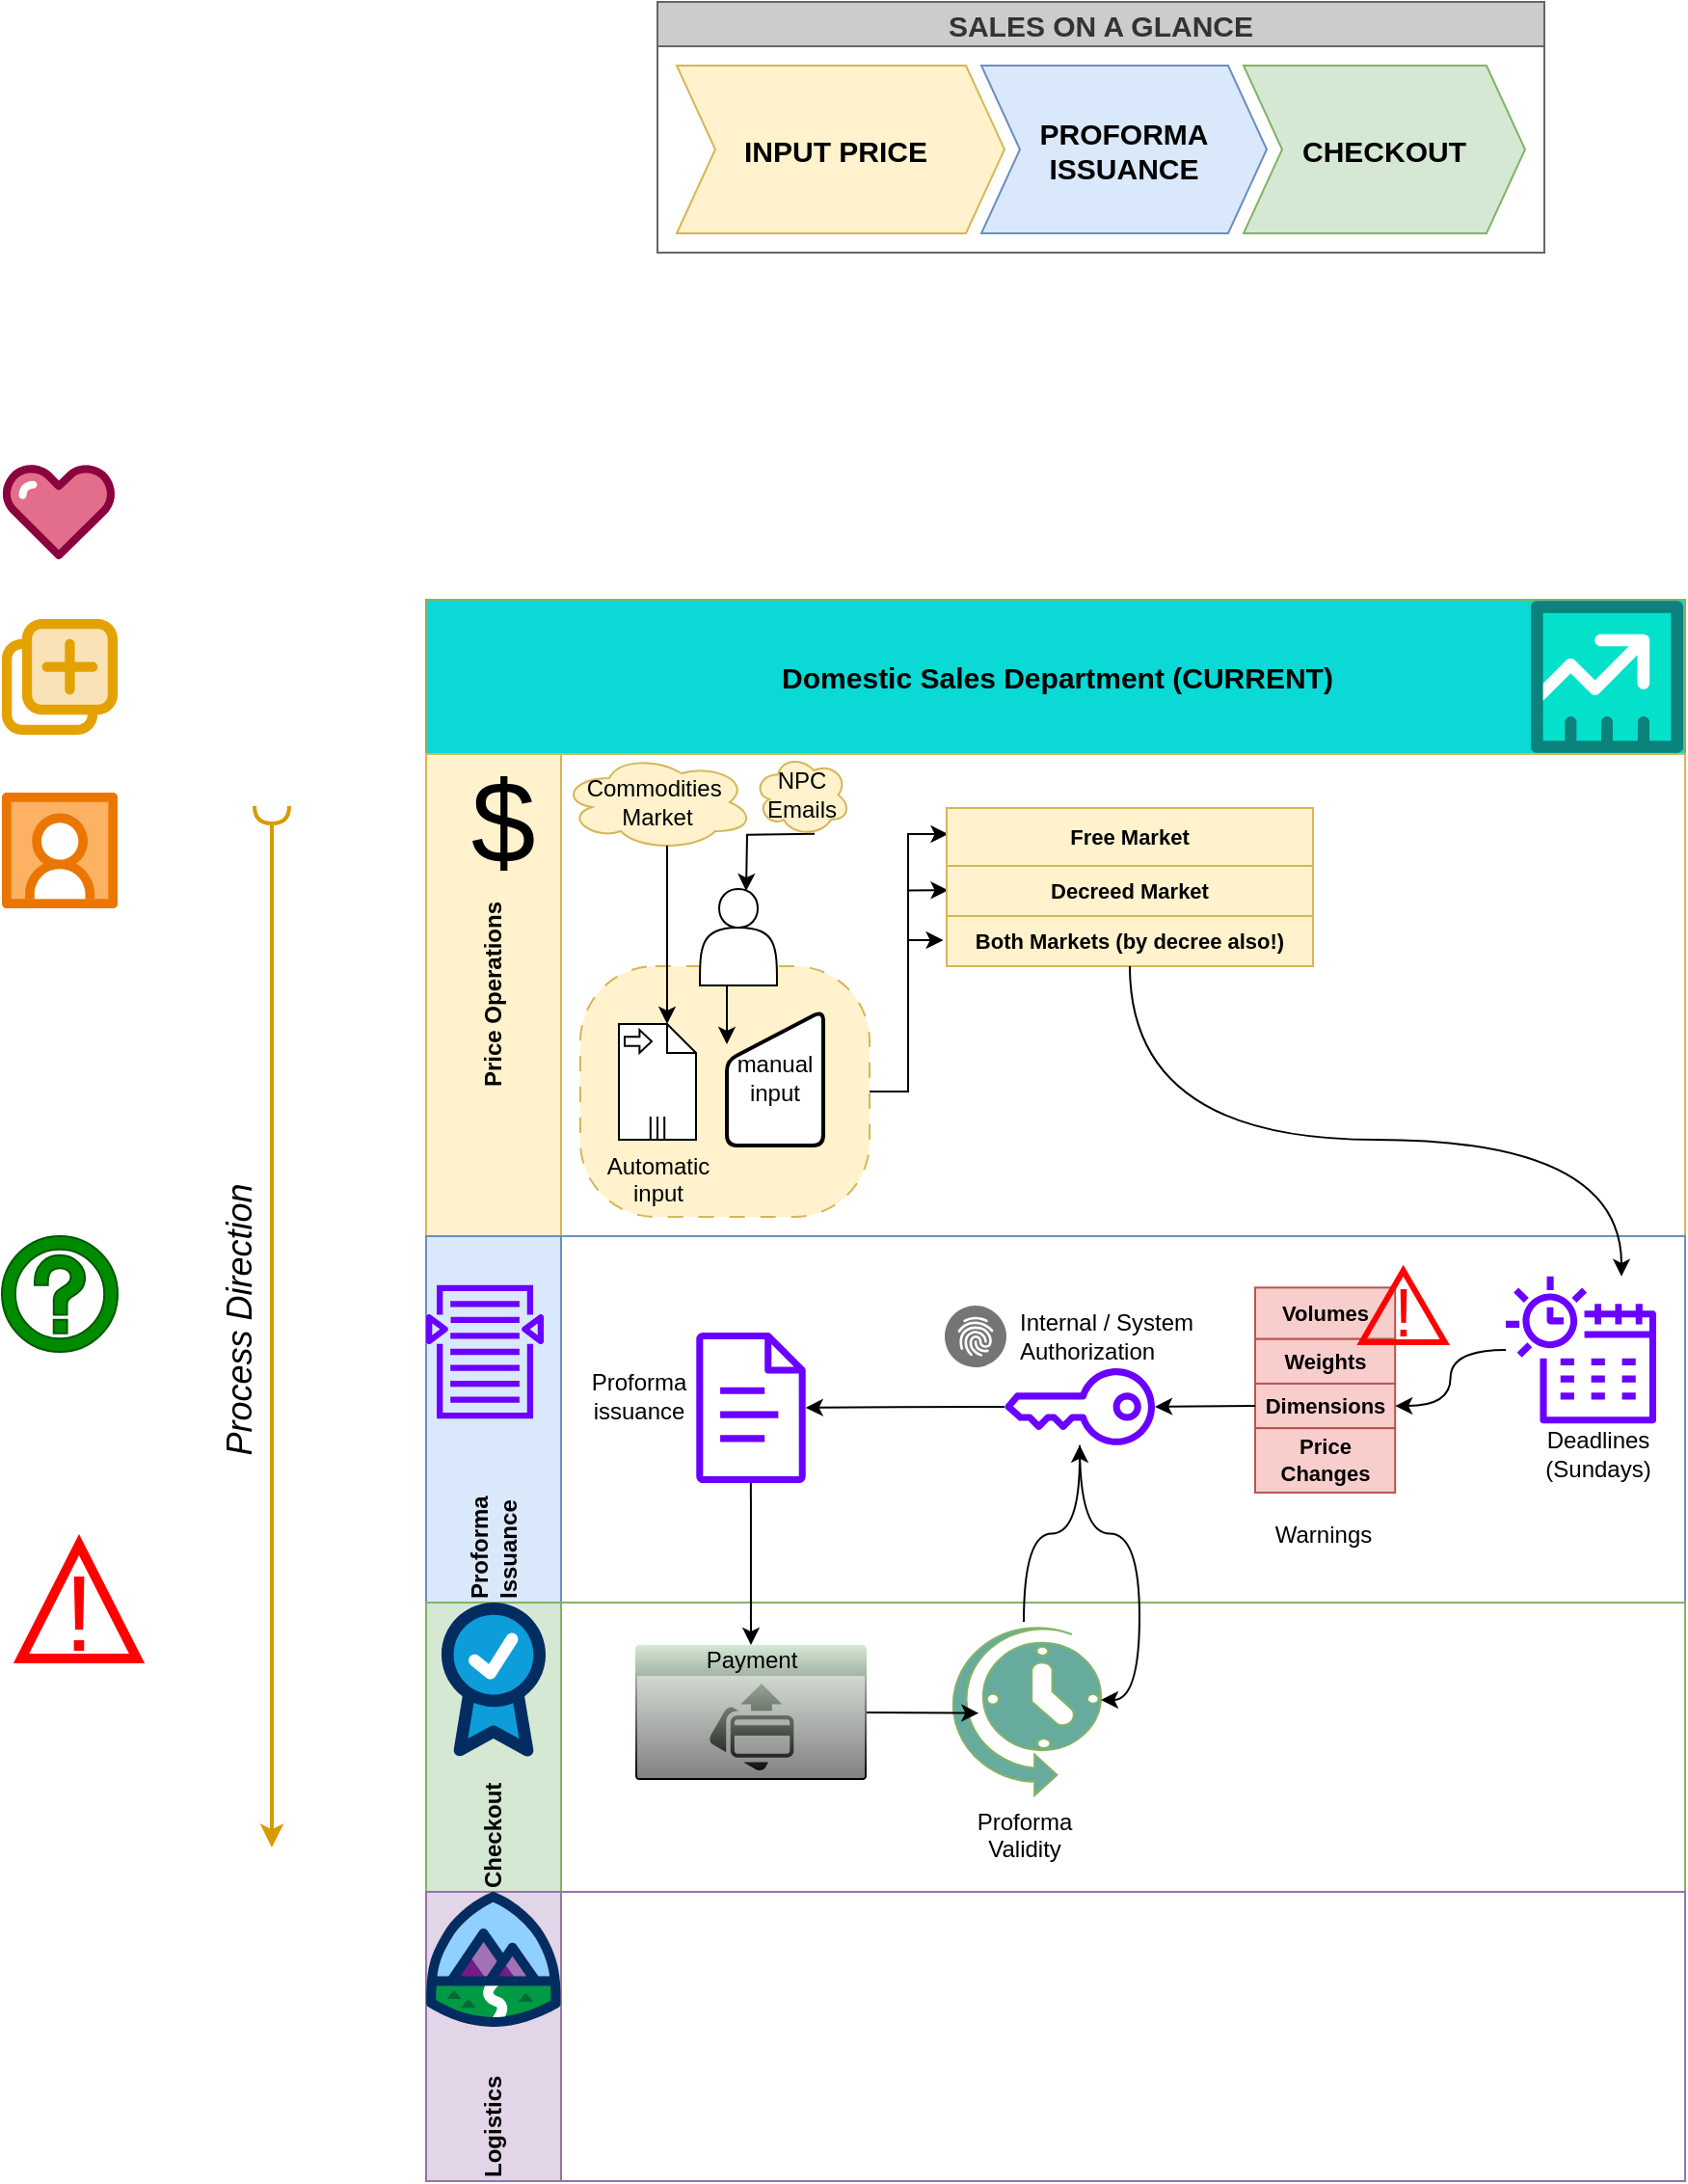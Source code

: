 <mxfile version="24.6.4" type="github">
  <diagram name="Page-1" id="c7488fd3-1785-93aa-aadb-54a6760d102a">
    <mxGraphModel dx="1195" dy="951" grid="1" gridSize="10" guides="1" tooltips="1" connect="1" arrows="1" fold="1" page="0" pageScale="1" pageWidth="1100" pageHeight="850" background="none" math="0" shadow="0">
      <root>
        <mxCell id="0" />
        <mxCell id="1" parent="0" />
        <mxCell id="2b4e8129b02d487f-1" value="Domestic Sales Department (CURRENT)" style="swimlane;html=1;childLayout=stackLayout;horizontal=1;startSize=80;horizontalStack=0;rounded=0;shadow=0;labelBackgroundColor=none;strokeWidth=1;fontFamily=Helvetica;fontSize=15;align=center;fillColor=#0BD9D5;strokeColor=#82b366;" parent="1" vertex="1">
          <mxGeometry x="200" y="110" width="653" height="820" as="geometry" />
        </mxCell>
        <mxCell id="2b4e8129b02d487f-2" value="Price Operations" style="swimlane;html=1;startSize=70;horizontal=0;fillColor=#fff2cc;strokeColor=#d6b656;swimlaneFillColor=none;glass=0;rounded=0;shadow=0;" parent="2b4e8129b02d487f-1" vertex="1">
          <mxGeometry y="80" width="653" height="250" as="geometry" />
        </mxCell>
        <mxCell id="qrnM_26eQoAFYajClJYY-69" value="" style="rounded=1;whiteSpace=wrap;html=1;dashed=1;dashPattern=8 8;fillColor=#fff2cc;strokeColor=#d6b656;arcSize=30;" vertex="1" parent="2b4e8129b02d487f-2">
          <mxGeometry x="80" y="110" width="150" height="130" as="geometry" />
        </mxCell>
        <mxCell id="qrnM_26eQoAFYajClJYY-13" value="Commodities&amp;nbsp;&lt;div&gt;Market&lt;/div&gt;" style="ellipse;shape=cloud;whiteSpace=wrap;html=1;align=center;fillColor=#fff2cc;strokeColor=#d6b656;" vertex="1" parent="2b4e8129b02d487f-2">
          <mxGeometry x="70" width="100" height="50" as="geometry" />
        </mxCell>
        <mxCell id="qrnM_26eQoAFYajClJYY-71" style="edgeStyle=orthogonalEdgeStyle;rounded=0;orthogonalLoop=1;jettySize=auto;html=1;exitX=0.5;exitY=1;exitDx=0;exitDy=0;entryX=0;entryY=0.25;entryDx=0;entryDy=0;" edge="1" parent="2b4e8129b02d487f-2" source="qrnM_26eQoAFYajClJYY-14" target="qrnM_26eQoAFYajClJYY-26">
          <mxGeometry relative="1" as="geometry" />
        </mxCell>
        <mxCell id="qrnM_26eQoAFYajClJYY-14" value="" style="shape=actor;whiteSpace=wrap;html=1;" vertex="1" parent="2b4e8129b02d487f-2">
          <mxGeometry x="142" y="70" width="40" height="50" as="geometry" />
        </mxCell>
        <mxCell id="qrnM_26eQoAFYajClJYY-24" style="edgeStyle=orthogonalEdgeStyle;rounded=0;orthogonalLoop=1;jettySize=auto;html=1;exitX=0.55;exitY=0.95;exitDx=0;exitDy=0;exitPerimeter=0;entryX=0.5;entryY=0;entryDx=0;entryDy=0;" edge="1" parent="2b4e8129b02d487f-2">
          <mxGeometry relative="1" as="geometry">
            <mxPoint x="201.5" y="41.375" as="sourcePoint" />
            <mxPoint x="166" y="71" as="targetPoint" />
          </mxGeometry>
        </mxCell>
        <mxCell id="qrnM_26eQoAFYajClJYY-15" value="&lt;div&gt;NPC&lt;/div&gt;&lt;div&gt;Emails&lt;/div&gt;" style="ellipse;shape=cloud;whiteSpace=wrap;html=1;align=center;fillColor=#fff2cc;strokeColor=#d6b656;" vertex="1" parent="2b4e8129b02d487f-2">
          <mxGeometry x="170" width="50" height="42.5" as="geometry" />
        </mxCell>
        <mxCell id="qrnM_26eQoAFYajClJYY-25" value="Automatic&lt;div&gt;input&lt;/div&gt;" style="shape=mxgraph.bpmn.data;labelPosition=center;verticalLabelPosition=bottom;align=center;verticalAlign=top;size=15;html=1;bpmnTransferType=input;isCollection=1;" vertex="1" parent="2b4e8129b02d487f-2">
          <mxGeometry x="100" y="140" width="40" height="60" as="geometry" />
        </mxCell>
        <mxCell id="qrnM_26eQoAFYajClJYY-26" value="manual&lt;div&gt;input&lt;/div&gt;" style="html=1;strokeWidth=2;shape=manualInput;whiteSpace=wrap;rounded=1;size=26;arcSize=11;" vertex="1" parent="2b4e8129b02d487f-2">
          <mxGeometry x="156" y="133" width="50" height="70" as="geometry" />
        </mxCell>
        <mxCell id="qrnM_26eQoAFYajClJYY-27" style="edgeStyle=orthogonalEdgeStyle;rounded=0;orthogonalLoop=1;jettySize=auto;html=1;exitX=0.55;exitY=0.95;exitDx=0;exitDy=0;exitPerimeter=0;entryX=0;entryY=0;entryDx=25;entryDy=0;entryPerimeter=0;" edge="1" parent="2b4e8129b02d487f-2" source="qrnM_26eQoAFYajClJYY-13" target="qrnM_26eQoAFYajClJYY-25">
          <mxGeometry relative="1" as="geometry" />
        </mxCell>
        <mxCell id="qrnM_26eQoAFYajClJYY-67" value="$" style="text;html=1;align=center;verticalAlign=middle;whiteSpace=wrap;rounded=0;fontSize=60;" vertex="1" parent="2b4e8129b02d487f-2">
          <mxGeometry x="10" y="20" width="60" height="30" as="geometry" />
        </mxCell>
        <mxCell id="qrnM_26eQoAFYajClJYY-84" value="" style="group;fillColor=#fff2cc;strokeColor=#d6b656;container=0;" vertex="1" connectable="0" parent="2b4e8129b02d487f-2">
          <mxGeometry x="270" y="28" width="190" height="82" as="geometry" />
        </mxCell>
        <mxCell id="qrnM_26eQoAFYajClJYY-85" style="edgeStyle=orthogonalEdgeStyle;rounded=0;orthogonalLoop=1;jettySize=auto;html=1;exitX=1;exitY=0.5;exitDx=0;exitDy=0;entryX=0.004;entryY=0.45;entryDx=0;entryDy=0;entryPerimeter=0;" edge="1" parent="2b4e8129b02d487f-2" source="qrnM_26eQoAFYajClJYY-69" target="qrnM_26eQoAFYajClJYY-81">
          <mxGeometry relative="1" as="geometry" />
        </mxCell>
        <mxCell id="qrnM_26eQoAFYajClJYY-86" style="edgeStyle=orthogonalEdgeStyle;rounded=0;orthogonalLoop=1;jettySize=auto;html=1;exitX=1;exitY=0.5;exitDx=0;exitDy=0;entryX=0.004;entryY=0.487;entryDx=0;entryDy=0;entryPerimeter=0;" edge="1" parent="2b4e8129b02d487f-2" source="qrnM_26eQoAFYajClJYY-69" target="qrnM_26eQoAFYajClJYY-82">
          <mxGeometry relative="1" as="geometry" />
        </mxCell>
        <mxCell id="qrnM_26eQoAFYajClJYY-87" style="edgeStyle=orthogonalEdgeStyle;rounded=0;orthogonalLoop=1;jettySize=auto;html=1;exitX=1;exitY=0.5;exitDx=0;exitDy=0;entryX=-0.009;entryY=0.481;entryDx=0;entryDy=0;entryPerimeter=0;" edge="1" parent="2b4e8129b02d487f-2" source="qrnM_26eQoAFYajClJYY-69" target="qrnM_26eQoAFYajClJYY-83">
          <mxGeometry relative="1" as="geometry" />
        </mxCell>
        <mxCell id="qrnM_26eQoAFYajClJYY-81" value="Free Market" style="strokeColor=inherit;fillColor=inherit;gradientColor=inherit;strokeWidth=1;shadow=0;dashed=0;align=center;html=1;shape=mxgraph.mockup.containers.rrect;rSize=0;fontSize=11;fontColor=#000000;fontStyle=1;resizeWidth=1;whiteSpace=wrap;" vertex="1" parent="2b4e8129b02d487f-2">
          <mxGeometry x="270" y="28" width="190" height="30" as="geometry" />
        </mxCell>
        <mxCell id="qrnM_26eQoAFYajClJYY-82" value="Decreed Market" style="strokeColor=inherit;fillColor=inherit;gradientColor=inherit;strokeWidth=1;shadow=0;dashed=0;align=center;html=1;shape=mxgraph.mockup.containers.rrect;rSize=0;fontSize=11;fontColor=#000000;fontStyle=1;resizeWidth=1;whiteSpace=wrap;" vertex="1" parent="2b4e8129b02d487f-2">
          <mxGeometry x="270" y="58" width="190" height="26" as="geometry" />
        </mxCell>
        <mxCell id="qrnM_26eQoAFYajClJYY-83" value="Both Markets (by decree also!)" style="strokeColor=inherit;fillColor=inherit;gradientColor=inherit;strokeWidth=1;shadow=0;dashed=0;align=center;html=1;shape=mxgraph.mockup.containers.rrect;rSize=0;fontSize=11;fontColor=#000000;fontStyle=1;resizeWidth=1;whiteSpace=wrap;" vertex="1" parent="2b4e8129b02d487f-2">
          <mxGeometry x="270" y="84" width="190" height="26" as="geometry" />
        </mxCell>
        <mxCell id="2b4e8129b02d487f-3" value="Proforma&amp;nbsp;&lt;div&gt;Issuance&lt;/div&gt;" style="swimlane;html=1;startSize=70;horizontal=0;fillColor=#dae8fc;strokeColor=#6c8ebf;align=left;" parent="2b4e8129b02d487f-1" vertex="1">
          <mxGeometry y="330" width="653" height="190" as="geometry" />
        </mxCell>
        <mxCell id="qrnM_26eQoAFYajClJYY-46" value="" style="sketch=0;outlineConnect=0;fontColor=#ffffff;fillColor=#6a00ff;strokeColor=#3700CC;dashed=0;verticalLabelPosition=bottom;verticalAlign=top;align=center;html=1;fontSize=12;fontStyle=0;aspect=fixed;pointerEvents=1;shape=mxgraph.aws4.search_documents;" vertex="1" parent="2b4e8129b02d487f-3">
          <mxGeometry y="25" width="61.03" height="70" as="geometry" />
        </mxCell>
        <mxCell id="qrnM_26eQoAFYajClJYY-47" value="" style="sketch=0;outlineConnect=0;fillColor=#6a00ff;strokeColor=#3700CC;dashed=0;verticalLabelPosition=bottom;verticalAlign=top;align=center;html=1;fontSize=12;fontStyle=0;aspect=fixed;pointerEvents=1;shape=mxgraph.aws4.document;fontColor=#ffffff;" vertex="1" parent="2b4e8129b02d487f-3">
          <mxGeometry x="140" y="50" width="57" height="78" as="geometry" />
        </mxCell>
        <mxCell id="qrnM_26eQoAFYajClJYY-103" value="" style="group" vertex="1" connectable="0" parent="2b4e8129b02d487f-3">
          <mxGeometry x="560" y="20" width="78" height="108" as="geometry" />
        </mxCell>
        <mxCell id="qrnM_26eQoAFYajClJYY-32" value="" style="sketch=0;outlineConnect=0;fillColor=#6a00ff;strokeColor=#3700CC;dashed=0;verticalLabelPosition=bottom;verticalAlign=top;align=center;html=1;fontSize=12;fontStyle=0;aspect=fixed;pointerEvents=1;shape=mxgraph.aws4.eventbridge_scheduler;fontFamily=Helvetica;fontColor=#ffffff;" vertex="1" parent="qrnM_26eQoAFYajClJYY-103">
          <mxGeometry width="78" height="78" as="geometry" />
        </mxCell>
        <mxCell id="qrnM_26eQoAFYajClJYY-34" value="Deadlines (Sundays)" style="text;html=1;align=center;verticalAlign=middle;whiteSpace=wrap;rounded=0;" vertex="1" parent="qrnM_26eQoAFYajClJYY-103">
          <mxGeometry x="18" y="78" width="60" height="30" as="geometry" />
        </mxCell>
        <mxCell id="qrnM_26eQoAFYajClJYY-104" value="" style="group" vertex="1" connectable="0" parent="2b4e8129b02d487f-3">
          <mxGeometry x="440" y="18" width="110" height="123.38" as="geometry" />
        </mxCell>
        <mxCell id="qrnM_26eQoAFYajClJYY-89" value="Volumes" style="strokeColor=#b85450;fillColor=#f8cecc;strokeWidth=1;shadow=0;dashed=0;align=center;html=1;shape=mxgraph.mockup.containers.rrect;rSize=0;fontSize=11;fontStyle=1;resizeWidth=1;whiteSpace=wrap;" vertex="1" parent="qrnM_26eQoAFYajClJYY-104">
          <mxGeometry x="-10" y="8.67" width="72.6" height="26.68" as="geometry" />
        </mxCell>
        <mxCell id="qrnM_26eQoAFYajClJYY-90" value="Weights" style="strokeColor=#b85450;fillColor=#f8cecc;strokeWidth=1;shadow=0;dashed=0;align=center;html=1;shape=mxgraph.mockup.containers.rrect;rSize=0;fontSize=11;fontStyle=1;resizeWidth=1;whiteSpace=wrap;" vertex="1" parent="qrnM_26eQoAFYajClJYY-104">
          <mxGeometry x="-10" y="35.35" width="72.6" height="23.12" as="geometry" />
        </mxCell>
        <mxCell id="qrnM_26eQoAFYajClJYY-91" value="Dimensions" style="strokeColor=#b85450;fillColor=#f8cecc;strokeWidth=1;shadow=0;dashed=0;align=center;html=1;shape=mxgraph.mockup.containers.rrect;rSize=0;fontSize=11;fontStyle=1;resizeWidth=1;whiteSpace=wrap;" vertex="1" parent="qrnM_26eQoAFYajClJYY-104">
          <mxGeometry x="-10" y="58.47" width="72.6" height="23.12" as="geometry" />
        </mxCell>
        <mxCell id="qrnM_26eQoAFYajClJYY-97" value="" style="group;fillColor=none;" vertex="1" connectable="0" parent="qrnM_26eQoAFYajClJYY-104">
          <mxGeometry x="40.001" width="53.659" height="36.903" as="geometry" />
        </mxCell>
        <mxCell id="qrnM_26eQoAFYajClJYY-93" value="" style="triangle;whiteSpace=wrap;html=1;rotation=-90;strokeWidth=3;movable=1;resizable=1;rotatable=1;deletable=1;editable=1;locked=0;connectable=1;fillColor=none;fontColor=#ffffff;strokeColor=#FF0000;fontSize=9;" vertex="1" parent="qrnM_26eQoAFYajClJYY-97">
          <mxGeometry x="8.272" y="-3.112" width="37.114" height="43.127" as="geometry" />
        </mxCell>
        <mxCell id="qrnM_26eQoAFYajClJYY-94" value="!" style="text;html=1;align=center;verticalAlign=middle;whiteSpace=wrap;rounded=0;fontSize=35;movable=1;resizable=1;rotatable=1;deletable=1;editable=1;locked=0;connectable=1;fillColor=none;fontColor=#FF0000;strokeColor=none;" vertex="1" parent="qrnM_26eQoAFYajClJYY-97">
          <mxGeometry y="7.781" width="53.659" height="26.677" as="geometry" />
        </mxCell>
        <mxCell id="qrnM_26eQoAFYajClJYY-98" value="Price Changes" style="strokeColor=#b85450;fillColor=#f8cecc;strokeWidth=1;shadow=0;dashed=0;align=center;html=1;shape=mxgraph.mockup.containers.rrect;rSize=0;fontSize=11;fontStyle=1;resizeWidth=1;whiteSpace=wrap;" vertex="1" parent="qrnM_26eQoAFYajClJYY-104">
          <mxGeometry x="-10" y="81.59" width="72.6" height="33.38" as="geometry" />
        </mxCell>
        <mxCell id="qrnM_26eQoAFYajClJYY-106" style="edgeStyle=orthogonalEdgeStyle;rounded=0;orthogonalLoop=1;jettySize=auto;html=1;curved=1;" edge="1" parent="2b4e8129b02d487f-3" source="qrnM_26eQoAFYajClJYY-32" target="qrnM_26eQoAFYajClJYY-91">
          <mxGeometry relative="1" as="geometry" />
        </mxCell>
        <mxCell id="qrnM_26eQoAFYajClJYY-109" value="" style="strokeColor=none;shadow=1;strokeWidth=1;rounded=1;absoluteArcSize=1;arcSize=2;fillColor=none;fontColor=#ffffff;" vertex="1" parent="2b4e8129b02d487f-3">
          <mxGeometry x="264" y="30" width="150" height="44" as="geometry" />
        </mxCell>
        <mxCell id="qrnM_26eQoAFYajClJYY-110" value="Internal / System&lt;br&gt;Authorization" style="sketch=0;dashed=0;connectable=0;html=1;fillColor=#757575;strokeColor=none;shape=mxgraph.gcp2.internal_payment_authorization;part=1;labelPosition=right;verticalLabelPosition=middle;align=left;verticalAlign=middle;spacingLeft=5;fontSize=12;" vertex="1" parent="qrnM_26eQoAFYajClJYY-109">
          <mxGeometry y="0.5" width="32" height="32" relative="1" as="geometry">
            <mxPoint x="5" y="-16" as="offset" />
          </mxGeometry>
        </mxCell>
        <mxCell id="qrnM_26eQoAFYajClJYY-122" style="edgeStyle=orthogonalEdgeStyle;rounded=0;orthogonalLoop=1;jettySize=auto;html=1;curved=1;" edge="1" parent="2b4e8129b02d487f-3" source="qrnM_26eQoAFYajClJYY-111" target="qrnM_26eQoAFYajClJYY-47">
          <mxGeometry relative="1" as="geometry" />
        </mxCell>
        <mxCell id="qrnM_26eQoAFYajClJYY-111" value="" style="sketch=0;outlineConnect=0;fontColor=#ffffff;gradientColor=none;fillColor=#6a00ff;strokeColor=#3700CC;dashed=0;verticalLabelPosition=bottom;verticalAlign=top;align=center;html=1;fontSize=12;fontStyle=0;aspect=fixed;pointerEvents=1;shape=mxgraph.aws4.addon;rotation=-180;fontFamily=Helvetica;" vertex="1" parent="2b4e8129b02d487f-3">
          <mxGeometry x="300" y="68.47" width="78" height="40" as="geometry" />
        </mxCell>
        <mxCell id="qrnM_26eQoAFYajClJYY-112" style="edgeStyle=orthogonalEdgeStyle;rounded=0;orthogonalLoop=1;jettySize=auto;html=1;curved=1;" edge="1" parent="2b4e8129b02d487f-3" source="qrnM_26eQoAFYajClJYY-91" target="qrnM_26eQoAFYajClJYY-111">
          <mxGeometry relative="1" as="geometry" />
        </mxCell>
        <mxCell id="qrnM_26eQoAFYajClJYY-107" value="Warnings" style="text;html=1;align=center;verticalAlign=middle;resizable=0;points=[];autosize=1;strokeColor=none;fillColor=none;" vertex="1" parent="2b4e8129b02d487f-3">
          <mxGeometry x="430" y="140" width="70" height="30" as="geometry" />
        </mxCell>
        <mxCell id="qrnM_26eQoAFYajClJYY-12" value="Checkout" style="swimlane;html=1;startSize=70;horizontal=0;fillColor=#d5e8d4;strokeColor=#82b366;align=left;" vertex="1" parent="2b4e8129b02d487f-1">
          <mxGeometry y="520" width="653" height="150" as="geometry" />
        </mxCell>
        <mxCell id="qrnM_26eQoAFYajClJYY-45" value="" style="verticalLabelPosition=bottom;aspect=fixed;html=1;shape=mxgraph.salesforce.success;" vertex="1" parent="qrnM_26eQoAFYajClJYY-12">
          <mxGeometry x="7.8" width="54.4" height="80" as="geometry" />
        </mxCell>
        <mxCell id="qrnM_26eQoAFYajClJYY-118" value="Payment" style="html=1;whiteSpace=wrap;strokeColor=none;fillColor=#d5e8d4;labelPosition=center;verticalLabelPosition=middle;verticalAlign=top;align=center;fontSize=12;outlineConnect=0;spacingTop=-6;sketch=0;shape=mxgraph.sitemap.payment;gradientColor=default;" vertex="1" parent="qrnM_26eQoAFYajClJYY-12">
          <mxGeometry x="108.5" y="22" width="120" height="70" as="geometry" />
        </mxCell>
        <mxCell id="qrnM_26eQoAFYajClJYY-123" value="Proforma&lt;div&gt;Validity&lt;/div&gt;" style="verticalLabelPosition=bottom;html=1;verticalAlign=top;align=center;strokeColor=#82b366;fillColor=#67AB9F;shape=mxgraph.azure.scheduler;pointerEvents=1;" vertex="1" parent="qrnM_26eQoAFYajClJYY-12">
          <mxGeometry x="270" y="10" width="80" height="90" as="geometry" />
        </mxCell>
        <mxCell id="qrnM_26eQoAFYajClJYY-124" style="edgeStyle=orthogonalEdgeStyle;rounded=0;orthogonalLoop=1;jettySize=auto;html=1;entryX=0.208;entryY=0.526;entryDx=0;entryDy=0;entryPerimeter=0;curved=1;" edge="1" parent="qrnM_26eQoAFYajClJYY-12" source="qrnM_26eQoAFYajClJYY-118" target="qrnM_26eQoAFYajClJYY-123">
          <mxGeometry relative="1" as="geometry" />
        </mxCell>
        <mxCell id="2b4e8129b02d487f-4" value="Logistics" style="swimlane;html=1;startSize=70;horizontal=0;fillColor=#e1d5e7;strokeColor=#9673a6;verticalAlign=middle;align=left;" parent="2b4e8129b02d487f-1" vertex="1">
          <mxGeometry y="670" width="653" height="150" as="geometry" />
        </mxCell>
        <mxCell id="qrnM_26eQoAFYajClJYY-43" value="" style="verticalLabelPosition=bottom;aspect=fixed;html=1;shape=mxgraph.salesforce.learning;" vertex="1" parent="2b4e8129b02d487f-4">
          <mxGeometry width="70" height="70" as="geometry" />
        </mxCell>
        <mxCell id="qrnM_26eQoAFYajClJYY-101" style="edgeStyle=orthogonalEdgeStyle;rounded=0;orthogonalLoop=1;jettySize=auto;html=1;curved=1;" edge="1" parent="2b4e8129b02d487f-1" source="qrnM_26eQoAFYajClJYY-83" target="qrnM_26eQoAFYajClJYY-32">
          <mxGeometry relative="1" as="geometry">
            <mxPoint x="580" y="390" as="targetPoint" />
            <Array as="points">
              <mxPoint x="365" y="280" />
              <mxPoint x="620" y="280" />
              <mxPoint x="620" y="390" />
            </Array>
          </mxGeometry>
        </mxCell>
        <mxCell id="qrnM_26eQoAFYajClJYY-120" style="edgeStyle=orthogonalEdgeStyle;rounded=0;orthogonalLoop=1;jettySize=auto;html=1;curved=1;" edge="1" parent="2b4e8129b02d487f-1" source="qrnM_26eQoAFYajClJYY-47" target="qrnM_26eQoAFYajClJYY-118">
          <mxGeometry relative="1" as="geometry" />
        </mxCell>
        <mxCell id="qrnM_26eQoAFYajClJYY-125" style="edgeStyle=orthogonalEdgeStyle;rounded=0;orthogonalLoop=1;jettySize=auto;html=1;curved=1;" edge="1" parent="2b4e8129b02d487f-1" source="qrnM_26eQoAFYajClJYY-123" target="qrnM_26eQoAFYajClJYY-111">
          <mxGeometry relative="1" as="geometry" />
        </mxCell>
        <mxCell id="qrnM_26eQoAFYajClJYY-126" style="edgeStyle=orthogonalEdgeStyle;rounded=0;orthogonalLoop=1;jettySize=auto;html=1;entryX=1;entryY=0.45;entryDx=0;entryDy=0;entryPerimeter=0;curved=1;" edge="1" parent="2b4e8129b02d487f-1" source="qrnM_26eQoAFYajClJYY-111" target="qrnM_26eQoAFYajClJYY-123">
          <mxGeometry relative="1" as="geometry" />
        </mxCell>
        <mxCell id="qrnM_26eQoAFYajClJYY-1" value="" style="endArrow=classic;html=1;rounded=0;strokeWidth=2;startArrow=halfCircle;startFill=0;fillColor=#ffe6cc;strokeColor=#d79b00;" edge="1" parent="1">
          <mxGeometry width="50" height="50" relative="1" as="geometry">
            <mxPoint x="120" y="217" as="sourcePoint" />
            <mxPoint x="120" y="757" as="targetPoint" />
          </mxGeometry>
        </mxCell>
        <mxCell id="qrnM_26eQoAFYajClJYY-2" value="Process Direction" style="edgeLabel;html=1;align=center;verticalAlign=bottom;resizable=0;points=[];horizontal=0;fontSize=18;fontStyle=2" vertex="1" connectable="0" parent="qrnM_26eQoAFYajClJYY-1">
          <mxGeometry x="-0.01" y="-3" relative="1" as="geometry">
            <mxPoint as="offset" />
          </mxGeometry>
        </mxCell>
        <mxCell id="qrnM_26eQoAFYajClJYY-36" value="SALES ON A GLANCE" style="swimlane;childLayout=stackLayout;horizontal=1;fillColor=#CCCCCC;horizontalStack=1;resizeParent=1;resizeParentMax=0;resizeLast=0;collapsible=0;strokeColor=#666666;stackBorder=10;stackSpacing=-12;resizable=1;align=center;points=[];whiteSpace=wrap;html=1;rounded=0;shadow=0;strokeWidth=1;verticalAlign=middle;fontFamily=Helvetica;fontSize=15;fontColor=#333333;fontStyle=1;labelBackgroundColor=none;" vertex="1" parent="1">
          <mxGeometry x="320" y="-200" width="460" height="130" as="geometry" />
        </mxCell>
        <mxCell id="qrnM_26eQoAFYajClJYY-37" value="INPUT PRICE&lt;span style=&quot;white-space: pre;&quot;&gt;&#x9;&lt;/span&gt;" style="shape=step;perimeter=stepPerimeter;fixedSize=1;points=[];whiteSpace=wrap;html=1;fillColor=#fff2cc;strokeColor=#d6b656;rounded=0;shadow=0;strokeWidth=1;align=center;verticalAlign=middle;fontFamily=Helvetica;fontSize=15;fontStyle=1;labelBackgroundColor=none;" vertex="1" parent="qrnM_26eQoAFYajClJYY-36">
          <mxGeometry x="10" y="33" width="170" height="87" as="geometry" />
        </mxCell>
        <mxCell id="qrnM_26eQoAFYajClJYY-38" value="PROFORMA&lt;div&gt;ISSUANCE&lt;/div&gt;" style="shape=step;perimeter=stepPerimeter;fixedSize=1;points=[];whiteSpace=wrap;html=1;rounded=0;shadow=0;strokeColor=#6c8ebf;strokeWidth=1;align=center;verticalAlign=middle;fontFamily=Helvetica;fontSize=15;fontStyle=1;labelBackgroundColor=none;fillColor=#dae8fc;" vertex="1" parent="qrnM_26eQoAFYajClJYY-36">
          <mxGeometry x="168" y="33" width="148" height="87" as="geometry" />
        </mxCell>
        <mxCell id="qrnM_26eQoAFYajClJYY-39" value="CHECKOUT" style="shape=step;perimeter=stepPerimeter;fixedSize=1;points=[];whiteSpace=wrap;html=1;rounded=0;shadow=0;strokeColor=#82b366;strokeWidth=1;align=center;verticalAlign=middle;fontFamily=Helvetica;fontSize=15;fontStyle=1;labelBackgroundColor=none;fillColor=#d5e8d4;" vertex="1" parent="qrnM_26eQoAFYajClJYY-36">
          <mxGeometry x="304" y="33" width="146" height="87" as="geometry" />
        </mxCell>
        <mxCell id="qrnM_26eQoAFYajClJYY-40" value="" style="verticalLabelPosition=bottom;aspect=fixed;html=1;shape=mxgraph.salesforce.partners;" vertex="1" parent="1">
          <mxGeometry x="-20" y="120" width="60" height="60" as="geometry" />
        </mxCell>
        <mxCell id="qrnM_26eQoAFYajClJYY-41" value="" style="verticalLabelPosition=bottom;aspect=fixed;html=1;shape=mxgraph.salesforce.social_studio;" vertex="1" parent="1">
          <mxGeometry x="-20" y="210" width="60" height="60" as="geometry" />
        </mxCell>
        <mxCell id="qrnM_26eQoAFYajClJYY-42" value="" style="verticalLabelPosition=bottom;aspect=fixed;html=1;shape=mxgraph.salesforce.service;" vertex="1" parent="1">
          <mxGeometry x="-20" y="40" width="60" height="49.2" as="geometry" />
        </mxCell>
        <mxCell id="qrnM_26eQoAFYajClJYY-44" value="" style="verticalLabelPosition=bottom;aspect=fixed;html=1;shape=mxgraph.salesforce.sales;" vertex="1" parent="1">
          <mxGeometry x="773" y="110" width="79" height="80" as="geometry" />
        </mxCell>
        <mxCell id="qrnM_26eQoAFYajClJYY-48" value="" style="shape=mxgraph.signs.travel.information_1;html=1;pointerEvents=1;verticalLabelPosition=bottom;verticalAlign=top;align=center;sketch=0;fillColor=#008a00;strokeColor=#005700;fontColor=#ffffff;" vertex="1" parent="1">
          <mxGeometry x="-20" y="440" width="60" height="60" as="geometry" />
        </mxCell>
        <mxCell id="qrnM_26eQoAFYajClJYY-51" value="" style="group" vertex="1" connectable="0" parent="1">
          <mxGeometry x="-10.0" y="600" width="60" height="59" as="geometry" />
        </mxCell>
        <mxCell id="qrnM_26eQoAFYajClJYY-49" value="" style="triangle;whiteSpace=wrap;html=1;rotation=-90;strokeWidth=5;movable=1;resizable=1;rotatable=1;deletable=1;editable=1;locked=0;connectable=1;fillColor=none;fontColor=#ffffff;strokeColor=#FF0000;" vertex="1" parent="qrnM_26eQoAFYajClJYY-51">
          <mxGeometry x="0.5" y="-0.5" width="59" height="60" as="geometry" />
        </mxCell>
        <mxCell id="qrnM_26eQoAFYajClJYY-50" value="!" style="text;html=1;align=center;verticalAlign=middle;whiteSpace=wrap;rounded=0;fontSize=56;movable=1;resizable=1;rotatable=1;deletable=1;editable=1;locked=0;connectable=1;fillColor=none;fontColor=#FF0000;strokeColor=none;" vertex="1" parent="qrnM_26eQoAFYajClJYY-51">
          <mxGeometry x="3.553e-15" y="20" width="60" height="30" as="geometry" />
        </mxCell>
        <mxCell id="qrnM_26eQoAFYajClJYY-121" value="&lt;font color=&quot;#000000&quot;&gt;Proforma&lt;/font&gt;&lt;div style=&quot;color: rgb(255, 255, 255);&quot;&gt;&lt;font color=&quot;#000000&quot;&gt;issuance&lt;/font&gt;&lt;/div&gt;" style="text;html=1;align=center;verticalAlign=middle;resizable=0;points=[];autosize=1;strokeColor=none;fillColor=none;" vertex="1" parent="1">
          <mxGeometry x="275" y="503" width="70" height="40" as="geometry" />
        </mxCell>
      </root>
    </mxGraphModel>
  </diagram>
</mxfile>
